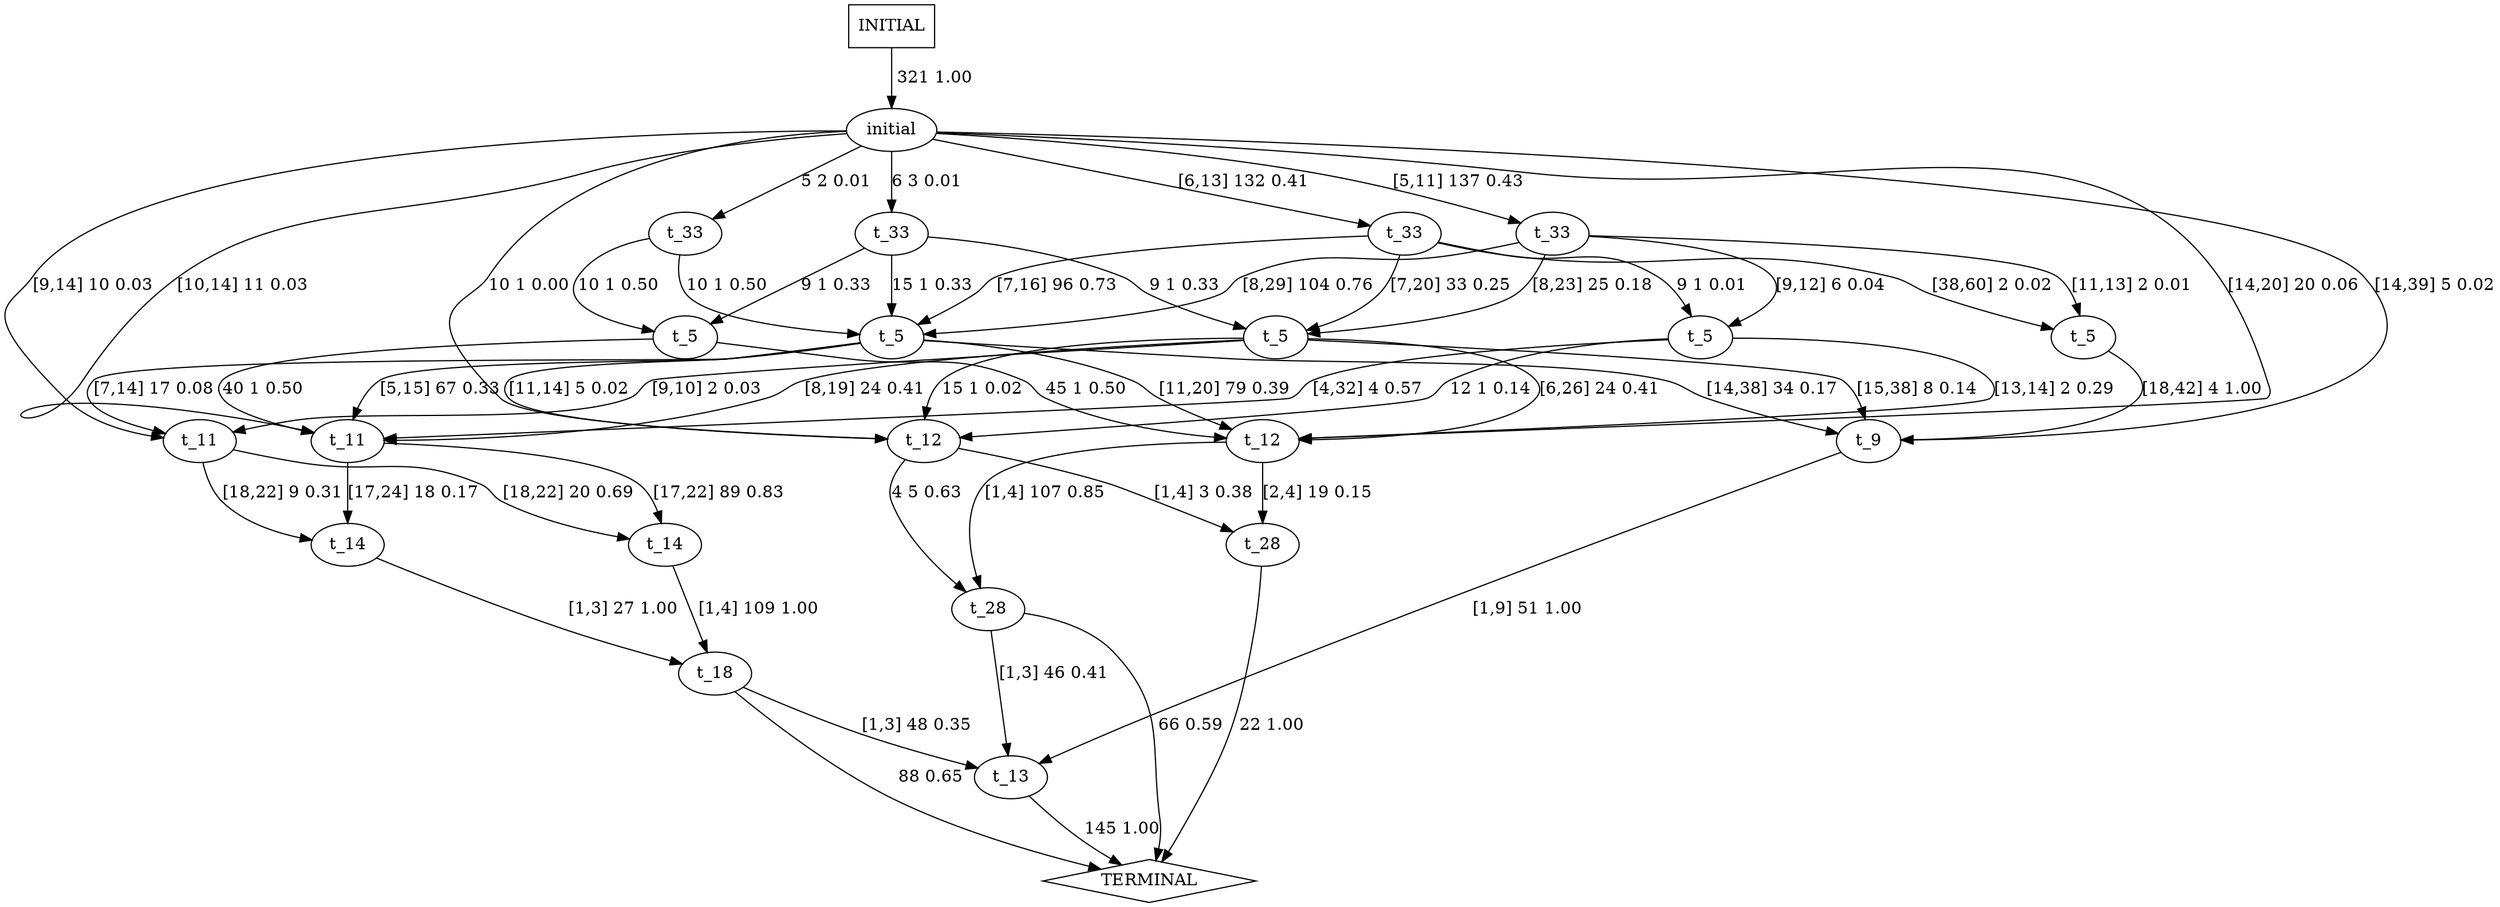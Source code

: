 digraph G {
  0 [label="initial"];
  1 [label="t_11"];
  2 [label="t_11"];
  3 [label="t_12"];
  4 [label="t_12"];
  5 [label="t_13"];
  6 [label="t_14"];
  7 [label="t_14"];
  8 [label="t_18"];
  9 [label="t_28"];
  10 [label="t_28"];
  11 [label="t_33"];
  12 [label="t_33"];
  13 [label="t_33"];
  14 [label="t_33"];
  15 [label="t_5"];
  16 [label="t_5"];
  17 [label="t_5"];
  18 [label="t_5"];
  19 [label="t_5"];
  20 [label="t_9"];
  21 [label="TERMINAL",shape=diamond];
  22 [label="INITIAL",shape=box];
0->1 [label="[9,14] 10 0.03"];
0->2 [label="[10,14] 11 0.03"];
0->3 [label="10 1 0.00"];
0->4 [label="[14,20] 20 0.06"];
0->11 [label="5 2 0.01"];
0->12 [label="6 3 0.01"];
0->13 [label="[6,13] 132 0.41"];
0->14 [label="[5,11] 137 0.43"];
0->20 [label="[14,39] 5 0.02"];
1->6 [label="[18,22] 9 0.31"];
1->7 [label="[18,22] 20 0.69"];
2->6 [label="[17,24] 18 0.17"];
2->7 [label="[17,22] 89 0.83"];
3->9 [label="[1,4] 3 0.38"];
3->10 [label="4 5 0.63"];
4->9 [label="[2,4] 19 0.15"];
4->10 [label="[1,4] 107 0.85"];
5->21 [label=" 145 1.00"];
6->8 [label="[1,3] 27 1.00"];
7->8 [label="[1,4] 109 1.00"];
8->5 [label="[1,3] 48 0.35"];
8->21 [label=" 88 0.65"];
9->21 [label=" 22 1.00"];
10->5 [label="[1,3] 46 0.41"];
10->21 [label=" 66 0.59"];
11->19 [label="10 1 0.50"];
11->16 [label="10 1 0.50"];
12->18 [label="9 1 0.33"];
12->16 [label="9 1 0.33"];
12->19 [label="15 1 0.33"];
13->17 [label="9 1 0.01"];
13->15 [label="[38,60] 2 0.02"];
13->18 [label="[7,20] 33 0.25"];
13->19 [label="[7,16] 96 0.73"];
14->15 [label="[11,13] 2 0.01"];
14->17 [label="[9,12] 6 0.04"];
14->18 [label="[8,23] 25 0.18"];
14->19 [label="[8,29] 104 0.76"];
15->20 [label="[18,42] 4 1.00"];
16->2 [label="40 1 0.50"];
16->4 [label="45 1 0.50"];
17->2 [label="[4,32] 4 0.57"];
17->3 [label="12 1 0.14"];
17->4 [label="[13,14] 2 0.29"];
18->1 [label="[9,10] 2 0.03"];
18->2 [label="[8,19] 24 0.41"];
18->3 [label="15 1 0.02"];
18->4 [label="[6,26] 24 0.41"];
18->20 [label="[15,38] 8 0.14"];
19->1 [label="[7,14] 17 0.08"];
19->2 [label="[5,15] 67 0.33"];
19->3 [label="[11,14] 5 0.02"];
19->4 [label="[11,20] 79 0.39"];
19->20 [label="[14,38] 34 0.17"];
20->5 [label="[1,9] 51 1.00"];
22->0 [label=" 321 1.00"];
}

